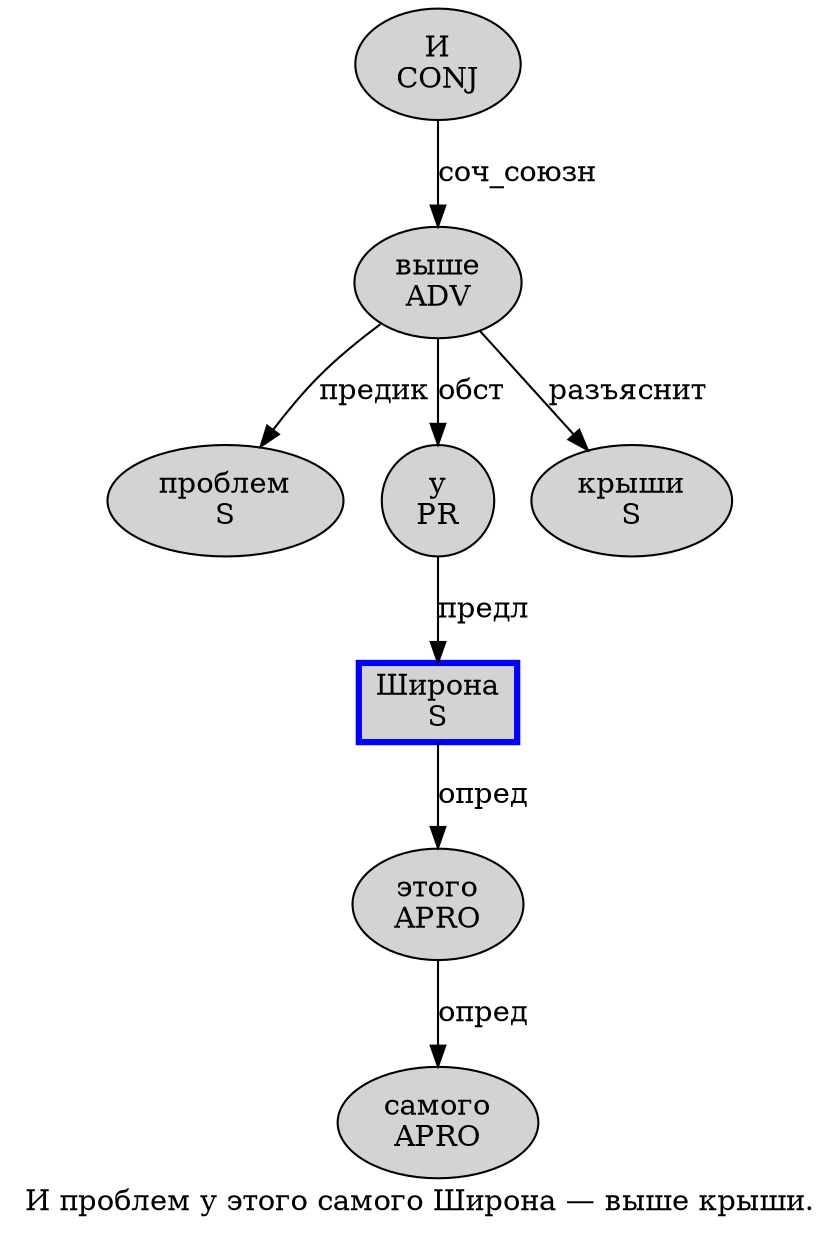 digraph SENTENCE_4073 {
	graph [label="И проблем у этого самого Широна — выше крыши."]
	node [style=filled]
		0 [label="И
CONJ" color="" fillcolor=lightgray penwidth=1 shape=ellipse]
		1 [label="проблем
S" color="" fillcolor=lightgray penwidth=1 shape=ellipse]
		2 [label="у
PR" color="" fillcolor=lightgray penwidth=1 shape=ellipse]
		3 [label="этого
APRO" color="" fillcolor=lightgray penwidth=1 shape=ellipse]
		4 [label="самого
APRO" color="" fillcolor=lightgray penwidth=1 shape=ellipse]
		5 [label="Широна
S" color=blue fillcolor=lightgray penwidth=3 shape=box]
		7 [label="выше
ADV" color="" fillcolor=lightgray penwidth=1 shape=ellipse]
		8 [label="крыши
S" color="" fillcolor=lightgray penwidth=1 shape=ellipse]
			7 -> 1 [label="предик"]
			7 -> 2 [label="обст"]
			7 -> 8 [label="разъяснит"]
			0 -> 7 [label="соч_союзн"]
			5 -> 3 [label="опред"]
			3 -> 4 [label="опред"]
			2 -> 5 [label="предл"]
}